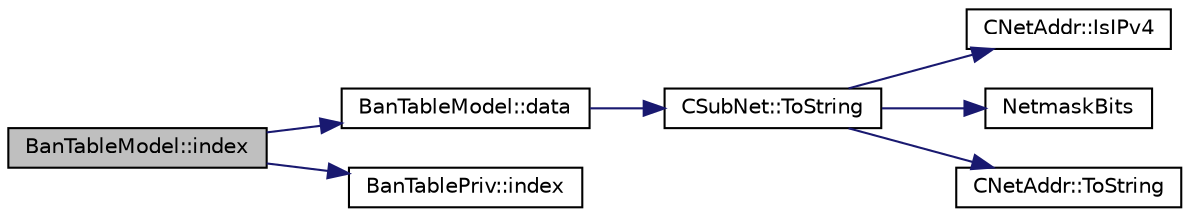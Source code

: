 digraph "BanTableModel::index"
{
  edge [fontname="Helvetica",fontsize="10",labelfontname="Helvetica",labelfontsize="10"];
  node [fontname="Helvetica",fontsize="10",shape=record];
  rankdir="LR";
  Node19 [label="BanTableModel::index",height=0.2,width=0.4,color="black", fillcolor="grey75", style="filled", fontcolor="black"];
  Node19 -> Node20 [color="midnightblue",fontsize="10",style="solid",fontname="Helvetica"];
  Node20 [label="BanTableModel::data",height=0.2,width=0.4,color="black", fillcolor="white", style="filled",URL="$d7/d4f/class_ban_table_model.html#a1f38cbdde8831de9156635e2f62ad5f8"];
  Node20 -> Node21 [color="midnightblue",fontsize="10",style="solid",fontname="Helvetica"];
  Node21 [label="CSubNet::ToString",height=0.2,width=0.4,color="black", fillcolor="white", style="filled",URL="$d9/d87/class_c_sub_net.html#a91cabfec6c5056fe8f8b477334563880"];
  Node21 -> Node22 [color="midnightblue",fontsize="10",style="solid",fontname="Helvetica"];
  Node22 [label="CNetAddr::IsIPv4",height=0.2,width=0.4,color="black", fillcolor="white", style="filled",URL="$d3/dc3/class_c_net_addr.html#a7021b79e9a33c342b68db09dbb6c2293"];
  Node21 -> Node23 [color="midnightblue",fontsize="10",style="solid",fontname="Helvetica"];
  Node23 [label="NetmaskBits",height=0.2,width=0.4,color="black", fillcolor="white", style="filled",URL="$d0/d0e/netbase_8cpp.html#a58b8a16e672ced48c8c2af3191dd8723"];
  Node21 -> Node24 [color="midnightblue",fontsize="10",style="solid",fontname="Helvetica"];
  Node24 [label="CNetAddr::ToString",height=0.2,width=0.4,color="black", fillcolor="white", style="filled",URL="$d3/dc3/class_c_net_addr.html#a474ea3874554fe3b79f607fdef97c243"];
  Node19 -> Node25 [color="midnightblue",fontsize="10",style="solid",fontname="Helvetica"];
  Node25 [label="BanTablePriv::index",height=0.2,width=0.4,color="black", fillcolor="white", style="filled",URL="$d6/d05/class_ban_table_priv.html#aa97aa551d0d798e5b4b023054a979754"];
}
